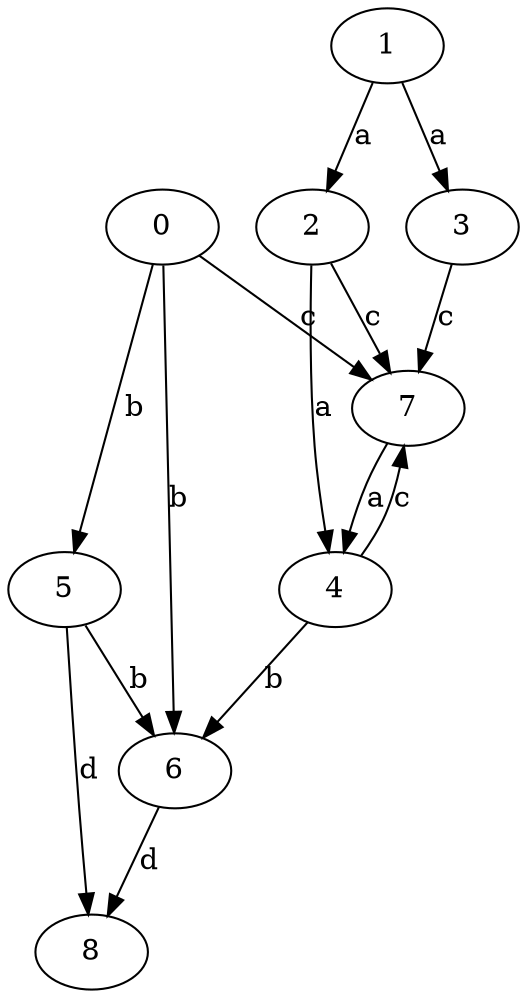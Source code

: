 strict digraph  {
0;
2;
3;
4;
1;
5;
6;
7;
8;
0 -> 5  [label=b];
0 -> 6  [label=b];
0 -> 7  [label=c];
2 -> 4  [label=a];
2 -> 7  [label=c];
3 -> 7  [label=c];
4 -> 6  [label=b];
4 -> 7  [label=c];
1 -> 2  [label=a];
1 -> 3  [label=a];
5 -> 6  [label=b];
5 -> 8  [label=d];
6 -> 8  [label=d];
7 -> 4  [label=a];
}
